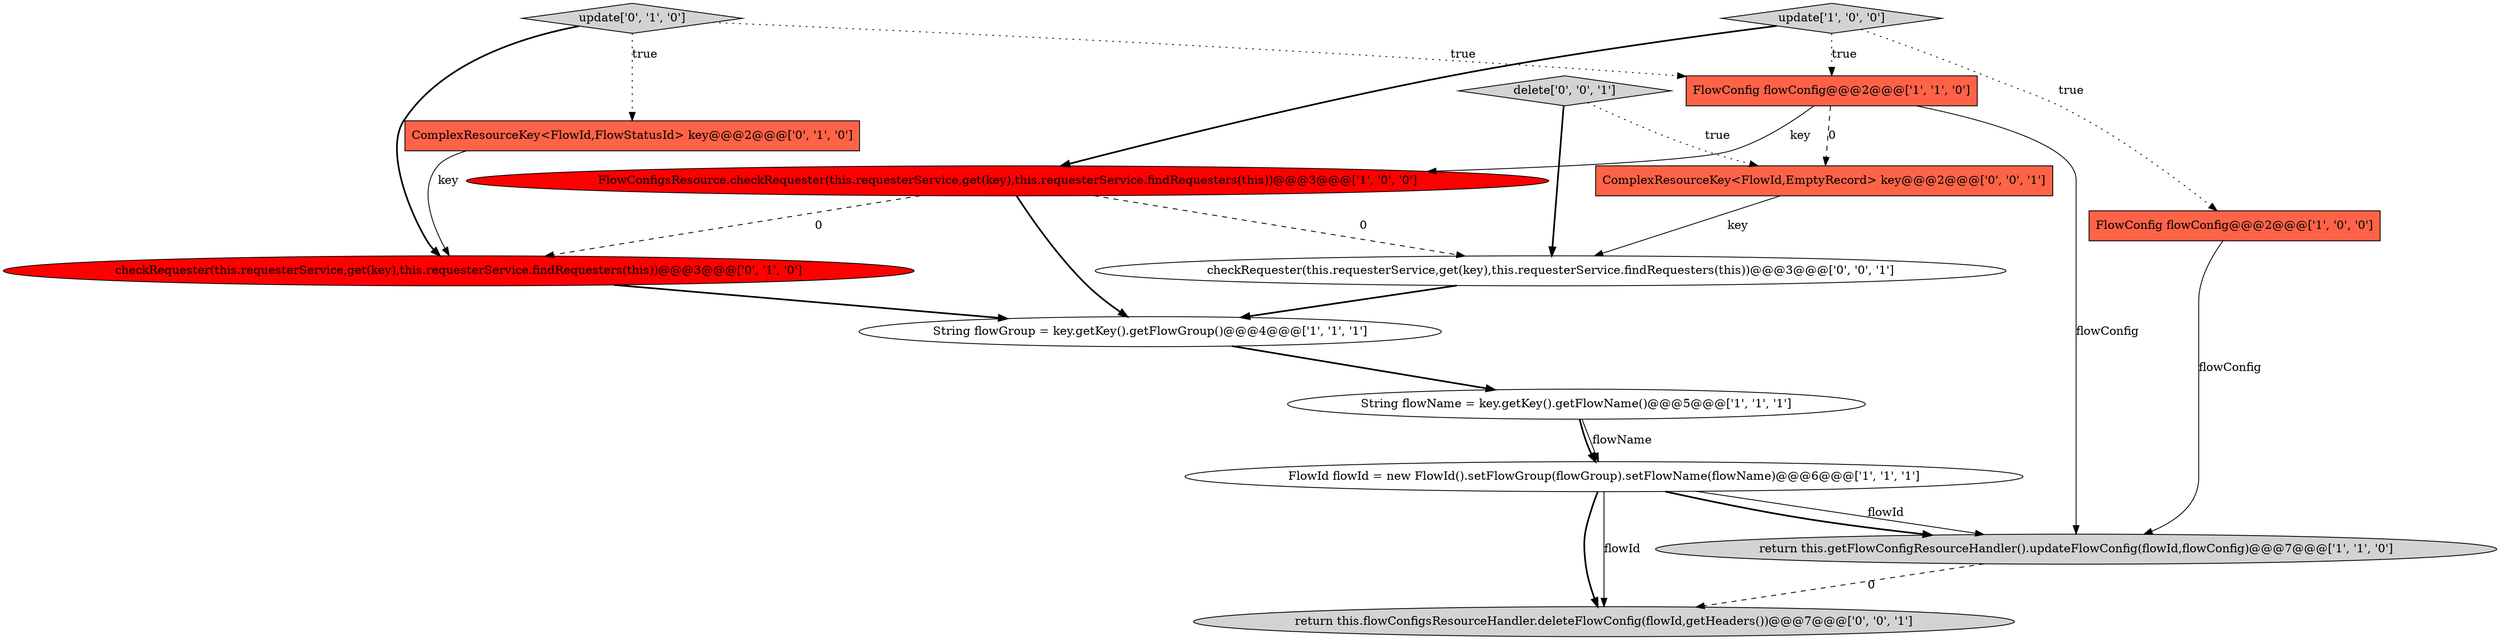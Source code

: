 digraph {
4 [style = filled, label = "FlowConfigsResource.checkRequester(this.requesterService,get(key),this.requesterService.findRequesters(this))@@@3@@@['1', '0', '0']", fillcolor = red, shape = ellipse image = "AAA1AAABBB1BBB"];
5 [style = filled, label = "String flowGroup = key.getKey().getFlowGroup()@@@4@@@['1', '1', '1']", fillcolor = white, shape = ellipse image = "AAA0AAABBB1BBB"];
7 [style = filled, label = "FlowId flowId = new FlowId().setFlowGroup(flowGroup).setFlowName(flowName)@@@6@@@['1', '1', '1']", fillcolor = white, shape = ellipse image = "AAA0AAABBB1BBB"];
8 [style = filled, label = "update['0', '1', '0']", fillcolor = lightgray, shape = diamond image = "AAA0AAABBB2BBB"];
12 [style = filled, label = "ComplexResourceKey<FlowId,EmptyRecord> key@@@2@@@['0', '0', '1']", fillcolor = tomato, shape = box image = "AAA0AAABBB3BBB"];
6 [style = filled, label = "return this.getFlowConfigResourceHandler().updateFlowConfig(flowId,flowConfig)@@@7@@@['1', '1', '0']", fillcolor = lightgray, shape = ellipse image = "AAA0AAABBB1BBB"];
11 [style = filled, label = "return this.flowConfigsResourceHandler.deleteFlowConfig(flowId,getHeaders())@@@7@@@['0', '0', '1']", fillcolor = lightgray, shape = ellipse image = "AAA0AAABBB3BBB"];
14 [style = filled, label = "checkRequester(this.requesterService,get(key),this.requesterService.findRequesters(this))@@@3@@@['0', '0', '1']", fillcolor = white, shape = ellipse image = "AAA0AAABBB3BBB"];
13 [style = filled, label = "delete['0', '0', '1']", fillcolor = lightgray, shape = diamond image = "AAA0AAABBB3BBB"];
9 [style = filled, label = "checkRequester(this.requesterService,get(key),this.requesterService.findRequesters(this))@@@3@@@['0', '1', '0']", fillcolor = red, shape = ellipse image = "AAA1AAABBB2BBB"];
3 [style = filled, label = "FlowConfig flowConfig@@@2@@@['1', '1', '0']", fillcolor = tomato, shape = box image = "AAA0AAABBB1BBB"];
1 [style = filled, label = "update['1', '0', '0']", fillcolor = lightgray, shape = diamond image = "AAA0AAABBB1BBB"];
0 [style = filled, label = "FlowConfig flowConfig@@@2@@@['1', '0', '0']", fillcolor = tomato, shape = box image = "AAA0AAABBB1BBB"];
2 [style = filled, label = "String flowName = key.getKey().getFlowName()@@@5@@@['1', '1', '1']", fillcolor = white, shape = ellipse image = "AAA0AAABBB1BBB"];
10 [style = filled, label = "ComplexResourceKey<FlowId,FlowStatusId> key@@@2@@@['0', '1', '0']", fillcolor = tomato, shape = box image = "AAA0AAABBB2BBB"];
10->9 [style = solid, label="key"];
1->4 [style = bold, label=""];
7->11 [style = bold, label=""];
0->6 [style = solid, label="flowConfig"];
3->6 [style = solid, label="flowConfig"];
13->12 [style = dotted, label="true"];
2->7 [style = solid, label="flowName"];
7->6 [style = solid, label="flowId"];
6->11 [style = dashed, label="0"];
8->10 [style = dotted, label="true"];
3->4 [style = solid, label="key"];
8->3 [style = dotted, label="true"];
12->14 [style = solid, label="key"];
1->3 [style = dotted, label="true"];
4->9 [style = dashed, label="0"];
5->2 [style = bold, label=""];
3->12 [style = dashed, label="0"];
7->6 [style = bold, label=""];
8->9 [style = bold, label=""];
9->5 [style = bold, label=""];
4->14 [style = dashed, label="0"];
7->11 [style = solid, label="flowId"];
1->0 [style = dotted, label="true"];
2->7 [style = bold, label=""];
4->5 [style = bold, label=""];
13->14 [style = bold, label=""];
14->5 [style = bold, label=""];
}
